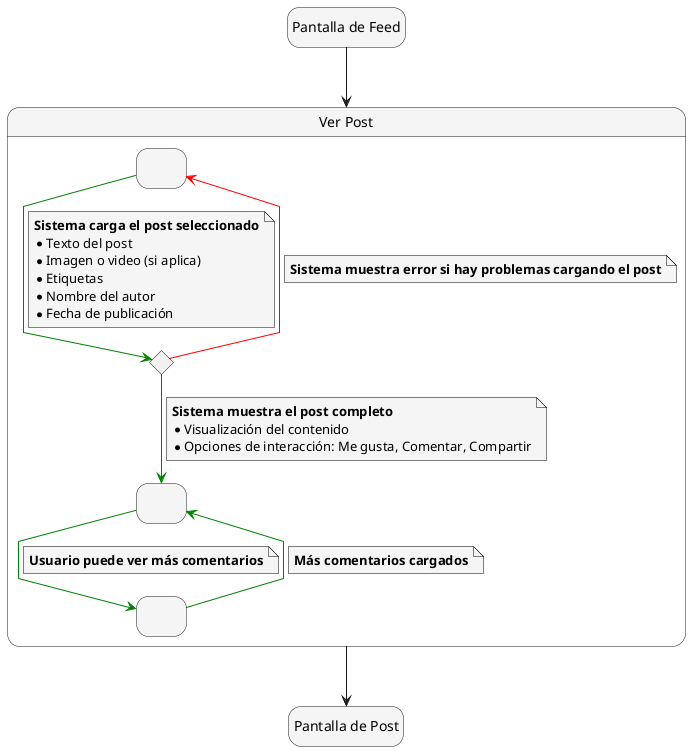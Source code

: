 @startuml Ver_Post
skinparam {
    NoteBackgroundColor #whiteSmoke
    NoteBorderColor #black
    linetype polyline
}

skinparam state {
    BackgroundColor #whiteSmoke
}

hide empty description

state startState as "Pantalla de Feed"
state endState as "Pantalla de Post"

startState --> VerPost

state VerPost as "Ver Post" {
    state CargarPost as " "
    state MostrarPost <<choice>>
    state MostrarComentarios as " "
    state VerMásComentarios as " "

    CargarPost -[#green]-> MostrarPost
    note on link
        <b>Sistema carga el post seleccionado</b>
        * Texto del post
        * Imagen o video (si aplica)
        * Etiquetas
        * Nombre del autor
        * Fecha de publicación
    end note

    MostrarPost -[#green]-> MostrarComentarios
    note on link
        <b>Sistema muestra el post completo</b>
        * Visualización del contenido
        * Opciones de interacción: Me gusta, Comentar, Compartir
    end note

    MostrarPost -[#red]-> CargarPost
    note on link
        <b>Sistema muestra error si hay problemas cargando el post</b>
    end note

    MostrarComentarios -[#green]-> VerMásComentarios
    note on link
        <b>Usuario puede ver más comentarios</b>
    end note

    VerMásComentarios -[#green]-> MostrarComentarios
    note on link
        <b>Más comentarios cargados</b>
    end note
}

VerPost --> endState

@enduml

